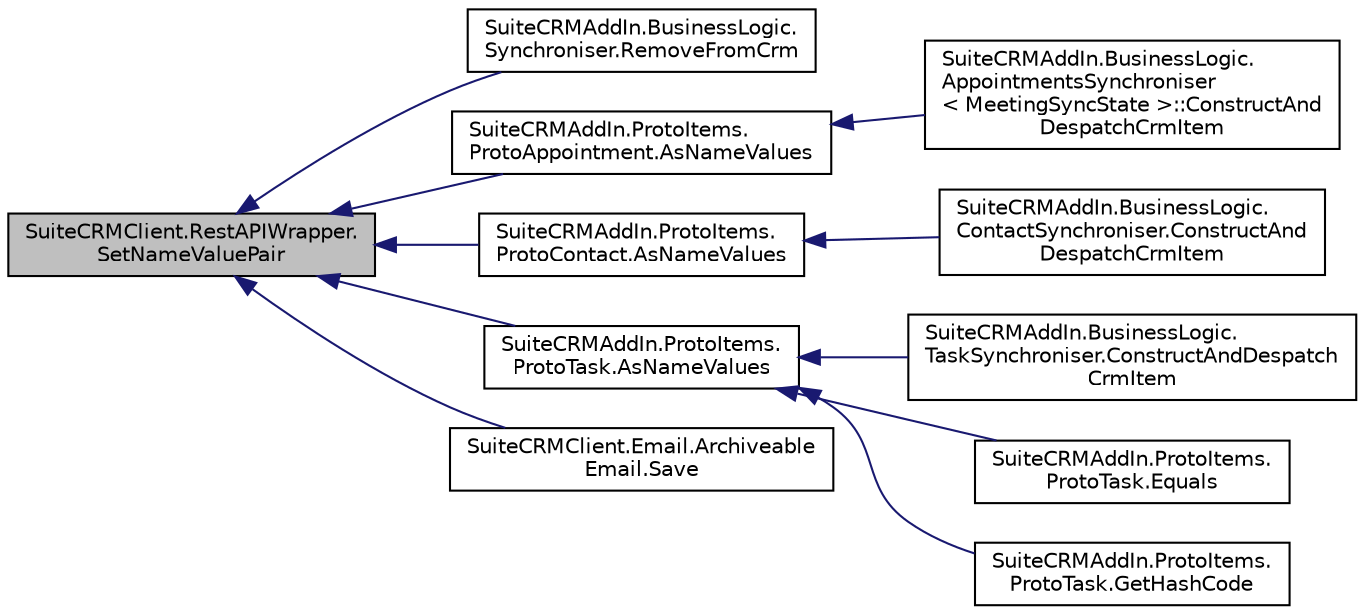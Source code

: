 digraph "SuiteCRMClient.RestAPIWrapper.SetNameValuePair"
{
  edge [fontname="Helvetica",fontsize="10",labelfontname="Helvetica",labelfontsize="10"];
  node [fontname="Helvetica",fontsize="10",shape=record];
  rankdir="LR";
  Node219 [label="SuiteCRMClient.RestAPIWrapper.\lSetNameValuePair",height=0.2,width=0.4,color="black", fillcolor="grey75", style="filled", fontcolor="black"];
  Node219 -> Node220 [dir="back",color="midnightblue",fontsize="10",style="solid",fontname="Helvetica"];
  Node220 [label="SuiteCRMAddIn.BusinessLogic.\lSynchroniser.RemoveFromCrm",height=0.2,width=0.4,color="black", fillcolor="white", style="filled",URL="$class_suite_c_r_m_add_in_1_1_business_logic_1_1_synchroniser.html#addd935fc45782a1f55cc1904cef7b4c0",tooltip="Remove the item implied by this sync state from CRM. "];
  Node219 -> Node221 [dir="back",color="midnightblue",fontsize="10",style="solid",fontname="Helvetica"];
  Node221 [label="SuiteCRMAddIn.ProtoItems.\lProtoAppointment.AsNameValues",height=0.2,width=0.4,color="black", fillcolor="white", style="filled",URL="$class_suite_c_r_m_add_in_1_1_proto_items_1_1_proto_appointment.html#ab6a57975ca40b994b09d7f6ca08249d2",tooltip="AsNameValues is used in transmission to CRM as well as for comparison, so it should NOT access our ca..."];
  Node221 -> Node222 [dir="back",color="midnightblue",fontsize="10",style="solid",fontname="Helvetica"];
  Node222 [label="SuiteCRMAddIn.BusinessLogic.\lAppointmentsSynchroniser\l\< MeetingSyncState \>::ConstructAnd\lDespatchCrmItem",height=0.2,width=0.4,color="black", fillcolor="white", style="filled",URL="$class_suite_c_r_m_add_in_1_1_business_logic_1_1_appointments_synchroniser.html#a86726cd3a49be75df41c90fad6adf129",tooltip="Construct a JSON packet representing the Outlook item of this sync state, and despatch it to CRM..."];
  Node219 -> Node223 [dir="back",color="midnightblue",fontsize="10",style="solid",fontname="Helvetica"];
  Node223 [label="SuiteCRMAddIn.ProtoItems.\lProtoContact.AsNameValues",height=0.2,width=0.4,color="black", fillcolor="white", style="filled",URL="$class_suite_c_r_m_add_in_1_1_proto_items_1_1_proto_contact.html#a77aa596a0cd78986f7d88b8dc6b1f025"];
  Node223 -> Node224 [dir="back",color="midnightblue",fontsize="10",style="solid",fontname="Helvetica"];
  Node224 [label="SuiteCRMAddIn.BusinessLogic.\lContactSynchroniser.ConstructAnd\lDespatchCrmItem",height=0.2,width=0.4,color="black", fillcolor="white", style="filled",URL="$class_suite_c_r_m_add_in_1_1_business_logic_1_1_contact_synchroniser.html#a2cb7f84b824dca5501fb81201fc953a5",tooltip="Construct a JSON packet representing the Outlook item of this sync state, and despatch it to CRM..."];
  Node219 -> Node225 [dir="back",color="midnightblue",fontsize="10",style="solid",fontname="Helvetica"];
  Node225 [label="SuiteCRMAddIn.ProtoItems.\lProtoTask.AsNameValues",height=0.2,width=0.4,color="black", fillcolor="white", style="filled",URL="$class_suite_c_r_m_add_in_1_1_proto_items_1_1_proto_task.html#a6c51bb46d6096970a17edbd0857e7fac",tooltip="Construct a name value list (to be serialised as JSON) representing this task. "];
  Node225 -> Node226 [dir="back",color="midnightblue",fontsize="10",style="solid",fontname="Helvetica"];
  Node226 [label="SuiteCRMAddIn.BusinessLogic.\lTaskSynchroniser.ConstructAndDespatch\lCrmItem",height=0.2,width=0.4,color="black", fillcolor="white", style="filled",URL="$class_suite_c_r_m_add_in_1_1_business_logic_1_1_task_synchroniser.html#ad265cd4e1c475793236468325a43f1e4",tooltip="Construct a JSON packet representing the Outlook item of this sync state, and despatch it to CRM..."];
  Node225 -> Node227 [dir="back",color="midnightblue",fontsize="10",style="solid",fontname="Helvetica"];
  Node227 [label="SuiteCRMAddIn.ProtoItems.\lProtoTask.Equals",height=0.2,width=0.4,color="black", fillcolor="white", style="filled",URL="$class_suite_c_r_m_add_in_1_1_proto_items_1_1_proto_task.html#a2b1bdedb419b72c23c54796b65c7b0e6",tooltip="True if other is also a ProtoTask I have identically the same content as other. "];
  Node225 -> Node228 [dir="back",color="midnightblue",fontsize="10",style="solid",fontname="Helvetica"];
  Node228 [label="SuiteCRMAddIn.ProtoItems.\lProtoTask.GetHashCode",height=0.2,width=0.4,color="black", fillcolor="white", style="filled",URL="$class_suite_c_r_m_add_in_1_1_proto_items_1_1_proto_task.html#ae0cfb00032214ff9e0b3a8280e3b93bf",tooltip="I&#39;m very like a dictionary constructed from my names/values, but not quite. "];
  Node219 -> Node229 [dir="back",color="midnightblue",fontsize="10",style="solid",fontname="Helvetica"];
  Node229 [label="SuiteCRMClient.Email.Archiveable\lEmail.Save",height=0.2,width=0.4,color="black", fillcolor="white", style="filled",URL="$class_suite_c_r_m_client_1_1_email_1_1_archiveable_email.html#afb649e45ccb57d6a534c7386e479338c",tooltip="Save my email to CRM, and link it to these contact ids. "];
}
